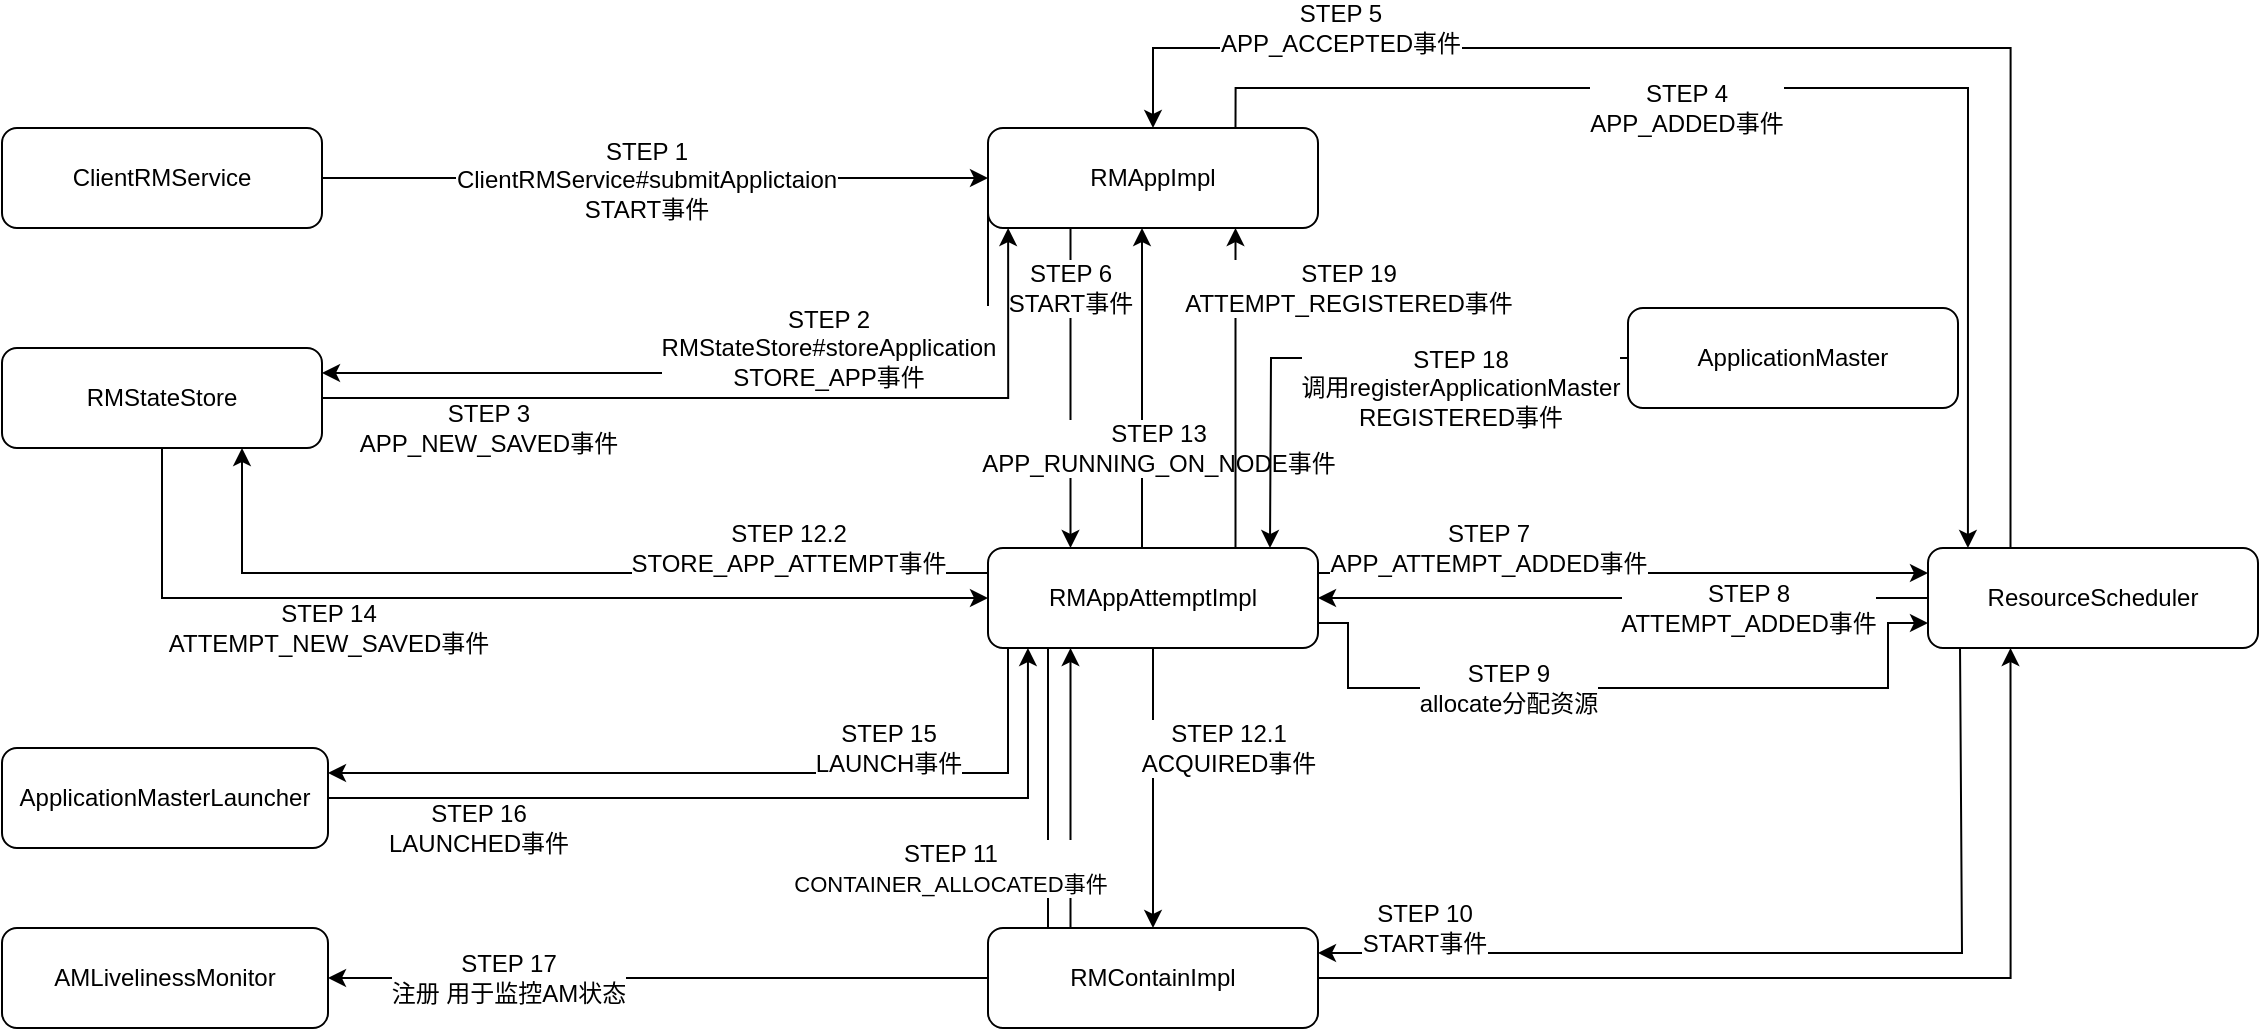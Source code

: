 <mxfile version="12.2.6" type="github" pages="1">
  <diagram id="zChnUbs21k4LyGYpCQM4" name="Page-1">
    <mxGraphModel dx="1666" dy="803" grid="1" gridSize="10" guides="1" tooltips="1" connect="1" arrows="1" fold="1" page="1" pageScale="1" pageWidth="826" pageHeight="1169" math="0" shadow="0">
      <root>
        <mxCell id="0"/>
        <mxCell id="1" parent="0"/>
        <mxCell id="tXMc1olfVPZyjSrxy6uh-15" style="edgeStyle=orthogonalEdgeStyle;rounded=0;orthogonalLoop=1;jettySize=auto;html=1;" edge="1" parent="1" source="tXMc1olfVPZyjSrxy6uh-8" target="tXMc1olfVPZyjSrxy6uh-9">
          <mxGeometry relative="1" as="geometry"/>
        </mxCell>
        <mxCell id="tXMc1olfVPZyjSrxy6uh-16" value="&lt;span style=&quot;white-space: normal&quot;&gt;STEP 1&lt;/span&gt;&lt;br&gt;&lt;span style=&quot;white-space: normal&quot;&gt;ClientRMService#submitApplictaion&lt;/span&gt;&lt;br&gt;START事件" style="text;html=1;resizable=0;points=[];align=center;verticalAlign=middle;labelBackgroundColor=#ffffff;" vertex="1" connectable="0" parent="tXMc1olfVPZyjSrxy6uh-15">
          <mxGeometry x="-0.027" y="-1" relative="1" as="geometry">
            <mxPoint as="offset"/>
          </mxGeometry>
        </mxCell>
        <mxCell id="tXMc1olfVPZyjSrxy6uh-8" value="ClientRMService&lt;br&gt;" style="rounded=1;whiteSpace=wrap;html=1;" vertex="1" parent="1">
          <mxGeometry y="100" width="160" height="50" as="geometry"/>
        </mxCell>
        <mxCell id="tXMc1olfVPZyjSrxy6uh-17" style="edgeStyle=orthogonalEdgeStyle;rounded=0;orthogonalLoop=1;jettySize=auto;html=1;exitX=0;exitY=0.75;exitDx=0;exitDy=0;entryX=1;entryY=0.25;entryDx=0;entryDy=0;" edge="1" parent="1" source="tXMc1olfVPZyjSrxy6uh-9" target="tXMc1olfVPZyjSrxy6uh-11">
          <mxGeometry relative="1" as="geometry">
            <Array as="points">
              <mxPoint x="493" y="223"/>
            </Array>
          </mxGeometry>
        </mxCell>
        <mxCell id="tXMc1olfVPZyjSrxy6uh-19" value="STEP 2&lt;br&gt;RMStateStore#storeApplication&lt;br&gt;STORE_APP事件" style="text;html=1;resizable=0;points=[];align=center;verticalAlign=middle;labelBackgroundColor=#ffffff;" vertex="1" connectable="0" parent="tXMc1olfVPZyjSrxy6uh-17">
          <mxGeometry x="-0.258" relative="1" as="geometry">
            <mxPoint x="-10" y="-13" as="offset"/>
          </mxGeometry>
        </mxCell>
        <mxCell id="tXMc1olfVPZyjSrxy6uh-21" style="edgeStyle=orthogonalEdgeStyle;rounded=0;orthogonalLoop=1;jettySize=auto;html=1;exitX=0.75;exitY=0;exitDx=0;exitDy=0;entryX=0.121;entryY=0;entryDx=0;entryDy=0;entryPerimeter=0;" edge="1" parent="1" source="tXMc1olfVPZyjSrxy6uh-9" target="tXMc1olfVPZyjSrxy6uh-12">
          <mxGeometry relative="1" as="geometry"/>
        </mxCell>
        <mxCell id="tXMc1olfVPZyjSrxy6uh-24" value="STEP 4&lt;br&gt;APP_ADDED事件" style="text;html=1;resizable=0;points=[];align=center;verticalAlign=middle;labelBackgroundColor=#ffffff;" vertex="1" connectable="0" parent="tXMc1olfVPZyjSrxy6uh-21">
          <mxGeometry x="-0.14" relative="1" as="geometry">
            <mxPoint x="-20" y="10" as="offset"/>
          </mxGeometry>
        </mxCell>
        <mxCell id="tXMc1olfVPZyjSrxy6uh-26" style="edgeStyle=orthogonalEdgeStyle;rounded=0;orthogonalLoop=1;jettySize=auto;html=1;exitX=0.25;exitY=1;exitDx=0;exitDy=0;entryX=0.25;entryY=0;entryDx=0;entryDy=0;" edge="1" parent="1" source="tXMc1olfVPZyjSrxy6uh-9" target="tXMc1olfVPZyjSrxy6uh-10">
          <mxGeometry relative="1" as="geometry"/>
        </mxCell>
        <mxCell id="tXMc1olfVPZyjSrxy6uh-27" value="STEP 6&lt;br&gt;START事件" style="text;html=1;resizable=0;points=[];align=center;verticalAlign=middle;labelBackgroundColor=#ffffff;" vertex="1" connectable="0" parent="tXMc1olfVPZyjSrxy6uh-26">
          <mxGeometry x="0.487" y="-1" relative="1" as="geometry">
            <mxPoint y="-89" as="offset"/>
          </mxGeometry>
        </mxCell>
        <mxCell id="tXMc1olfVPZyjSrxy6uh-9" value="RMAppImpl" style="rounded=1;whiteSpace=wrap;html=1;" vertex="1" parent="1">
          <mxGeometry x="493" y="100" width="165" height="50" as="geometry"/>
        </mxCell>
        <mxCell id="tXMc1olfVPZyjSrxy6uh-28" style="edgeStyle=orthogonalEdgeStyle;rounded=0;orthogonalLoop=1;jettySize=auto;html=1;exitX=1;exitY=0.25;exitDx=0;exitDy=0;entryX=0;entryY=0.25;entryDx=0;entryDy=0;" edge="1" parent="1" source="tXMc1olfVPZyjSrxy6uh-10" target="tXMc1olfVPZyjSrxy6uh-12">
          <mxGeometry relative="1" as="geometry"/>
        </mxCell>
        <mxCell id="tXMc1olfVPZyjSrxy6uh-29" value="STEP 7&lt;br&gt;APP_ATTEMPT_ADDED事件" style="text;html=1;resizable=0;points=[];align=center;verticalAlign=middle;labelBackgroundColor=#ffffff;" vertex="1" connectable="0" parent="tXMc1olfVPZyjSrxy6uh-28">
          <mxGeometry x="-0.297" y="1" relative="1" as="geometry">
            <mxPoint x="-22" y="-12" as="offset"/>
          </mxGeometry>
        </mxCell>
        <mxCell id="tXMc1olfVPZyjSrxy6uh-32" style="edgeStyle=orthogonalEdgeStyle;rounded=0;orthogonalLoop=1;jettySize=auto;html=1;exitX=1;exitY=0.75;exitDx=0;exitDy=0;entryX=0;entryY=0.75;entryDx=0;entryDy=0;" edge="1" parent="1" source="tXMc1olfVPZyjSrxy6uh-10" target="tXMc1olfVPZyjSrxy6uh-12">
          <mxGeometry relative="1" as="geometry">
            <Array as="points">
              <mxPoint x="673" y="348"/>
              <mxPoint x="673" y="380"/>
              <mxPoint x="943" y="380"/>
              <mxPoint x="943" y="348"/>
            </Array>
          </mxGeometry>
        </mxCell>
        <mxCell id="tXMc1olfVPZyjSrxy6uh-33" value="STEP 9&lt;br&gt;allocate分配资源" style="text;html=1;resizable=0;points=[];align=center;verticalAlign=middle;labelBackgroundColor=#ffffff;" vertex="1" connectable="0" parent="tXMc1olfVPZyjSrxy6uh-32">
          <mxGeometry x="-0.447" relative="1" as="geometry">
            <mxPoint x="25" as="offset"/>
          </mxGeometry>
        </mxCell>
        <mxCell id="tXMc1olfVPZyjSrxy6uh-41" style="edgeStyle=orthogonalEdgeStyle;rounded=0;orthogonalLoop=1;jettySize=auto;html=1;entryX=0.5;entryY=0;entryDx=0;entryDy=0;" edge="1" parent="1" source="tXMc1olfVPZyjSrxy6uh-10" target="tXMc1olfVPZyjSrxy6uh-14">
          <mxGeometry relative="1" as="geometry"/>
        </mxCell>
        <mxCell id="tXMc1olfVPZyjSrxy6uh-42" value="STEP 12.1&lt;br&gt;ACQUIRED事件" style="text;html=1;resizable=0;points=[];align=center;verticalAlign=middle;labelBackgroundColor=#ffffff;" vertex="1" connectable="0" parent="tXMc1olfVPZyjSrxy6uh-41">
          <mxGeometry y="44" relative="1" as="geometry">
            <mxPoint x="-7" y="-20" as="offset"/>
          </mxGeometry>
        </mxCell>
        <mxCell id="tXMc1olfVPZyjSrxy6uh-43" style="edgeStyle=orthogonalEdgeStyle;rounded=0;orthogonalLoop=1;jettySize=auto;html=1;exitX=0;exitY=0.25;exitDx=0;exitDy=0;entryX=0.75;entryY=1;entryDx=0;entryDy=0;" edge="1" parent="1" source="tXMc1olfVPZyjSrxy6uh-10" target="tXMc1olfVPZyjSrxy6uh-11">
          <mxGeometry relative="1" as="geometry"/>
        </mxCell>
        <mxCell id="tXMc1olfVPZyjSrxy6uh-44" value="STEP 12.2&lt;br&gt;STORE_APP_ATTEMPT事件" style="text;html=1;resizable=0;points=[];align=center;verticalAlign=middle;labelBackgroundColor=#ffffff;" vertex="1" connectable="0" parent="tXMc1olfVPZyjSrxy6uh-43">
          <mxGeometry x="-0.656" y="-1" relative="1" as="geometry">
            <mxPoint x="-25" y="-12" as="offset"/>
          </mxGeometry>
        </mxCell>
        <mxCell id="tXMc1olfVPZyjSrxy6uh-45" style="edgeStyle=orthogonalEdgeStyle;rounded=0;orthogonalLoop=1;jettySize=auto;html=1;" edge="1" parent="1" source="tXMc1olfVPZyjSrxy6uh-10" target="tXMc1olfVPZyjSrxy6uh-9">
          <mxGeometry relative="1" as="geometry">
            <Array as="points">
              <mxPoint x="570" y="220"/>
              <mxPoint x="570" y="220"/>
            </Array>
          </mxGeometry>
        </mxCell>
        <mxCell id="tXMc1olfVPZyjSrxy6uh-46" value="STEP 13&lt;br&gt;APP_RUNNING_ON_NODE事件" style="text;html=1;resizable=0;points=[];align=center;verticalAlign=middle;labelBackgroundColor=#ffffff;" vertex="1" connectable="0" parent="tXMc1olfVPZyjSrxy6uh-45">
          <mxGeometry x="0.388" y="-1" relative="1" as="geometry">
            <mxPoint x="6.5" y="61" as="offset"/>
          </mxGeometry>
        </mxCell>
        <mxCell id="tXMc1olfVPZyjSrxy6uh-51" style="edgeStyle=orthogonalEdgeStyle;rounded=0;orthogonalLoop=1;jettySize=auto;html=1;exitX=0.067;exitY=1;exitDx=0;exitDy=0;entryX=1;entryY=0.25;entryDx=0;entryDy=0;exitPerimeter=0;" edge="1" parent="1" source="tXMc1olfVPZyjSrxy6uh-10" target="tXMc1olfVPZyjSrxy6uh-50">
          <mxGeometry relative="1" as="geometry">
            <Array as="points">
              <mxPoint x="503" y="360"/>
              <mxPoint x="503" y="423"/>
            </Array>
          </mxGeometry>
        </mxCell>
        <mxCell id="tXMc1olfVPZyjSrxy6uh-54" value="STEP 15&lt;br&gt;LAUNCH事件" style="text;html=1;resizable=0;points=[];align=center;verticalAlign=middle;labelBackgroundColor=#ffffff;" vertex="1" connectable="0" parent="tXMc1olfVPZyjSrxy6uh-51">
          <mxGeometry x="-0.371" y="-2" relative="1" as="geometry">
            <mxPoint x="3" y="-11" as="offset"/>
          </mxGeometry>
        </mxCell>
        <mxCell id="tXMc1olfVPZyjSrxy6uh-57" style="edgeStyle=orthogonalEdgeStyle;rounded=0;orthogonalLoop=1;jettySize=auto;html=1;entryX=1;entryY=0.5;entryDx=0;entryDy=0;exitX=0.158;exitY=1;exitDx=0;exitDy=0;exitPerimeter=0;" edge="1" parent="1" source="tXMc1olfVPZyjSrxy6uh-10" target="tXMc1olfVPZyjSrxy6uh-56">
          <mxGeometry relative="1" as="geometry">
            <Array as="points">
              <mxPoint x="523" y="360"/>
              <mxPoint x="523" y="525"/>
            </Array>
          </mxGeometry>
        </mxCell>
        <mxCell id="tXMc1olfVPZyjSrxy6uh-58" value="STEP 17&lt;br&gt;注册 用于监控AM状态" style="text;html=1;resizable=0;points=[];align=center;verticalAlign=middle;labelBackgroundColor=#ffffff;" vertex="1" connectable="0" parent="tXMc1olfVPZyjSrxy6uh-57">
          <mxGeometry x="0.728" relative="1" as="geometry">
            <mxPoint x="18" as="offset"/>
          </mxGeometry>
        </mxCell>
        <mxCell id="tXMc1olfVPZyjSrxy6uh-61" style="edgeStyle=orthogonalEdgeStyle;rounded=0;orthogonalLoop=1;jettySize=auto;html=1;exitX=0.75;exitY=0;exitDx=0;exitDy=0;entryX=0.75;entryY=1;entryDx=0;entryDy=0;" edge="1" parent="1" source="tXMc1olfVPZyjSrxy6uh-10" target="tXMc1olfVPZyjSrxy6uh-9">
          <mxGeometry relative="1" as="geometry"/>
        </mxCell>
        <mxCell id="tXMc1olfVPZyjSrxy6uh-62" value="STEP 19&lt;br&gt;ATTEMPT_REGISTERED事件" style="text;html=1;resizable=0;points=[];align=center;verticalAlign=middle;labelBackgroundColor=#ffffff;" vertex="1" connectable="0" parent="tXMc1olfVPZyjSrxy6uh-61">
          <mxGeometry x="0.55" y="-1" relative="1" as="geometry">
            <mxPoint x="55" y="-6" as="offset"/>
          </mxGeometry>
        </mxCell>
        <mxCell id="tXMc1olfVPZyjSrxy6uh-10" value="RMAppAttemptImpl" style="rounded=1;whiteSpace=wrap;html=1;" vertex="1" parent="1">
          <mxGeometry x="493" y="310" width="165" height="50" as="geometry"/>
        </mxCell>
        <mxCell id="tXMc1olfVPZyjSrxy6uh-18" style="edgeStyle=orthogonalEdgeStyle;rounded=0;orthogonalLoop=1;jettySize=auto;html=1;entryX=0.061;entryY=1;entryDx=0;entryDy=0;entryPerimeter=0;" edge="1" parent="1" source="tXMc1olfVPZyjSrxy6uh-11" target="tXMc1olfVPZyjSrxy6uh-9">
          <mxGeometry relative="1" as="geometry"/>
        </mxCell>
        <mxCell id="tXMc1olfVPZyjSrxy6uh-20" value="STEP 3&lt;br&gt;APP_NEW_SAVED事件" style="text;html=1;resizable=0;points=[];align=center;verticalAlign=middle;labelBackgroundColor=#ffffff;" vertex="1" connectable="0" parent="tXMc1olfVPZyjSrxy6uh-18">
          <mxGeometry x="-0.598" y="-1" relative="1" as="geometry">
            <mxPoint x="-3" y="14" as="offset"/>
          </mxGeometry>
        </mxCell>
        <mxCell id="tXMc1olfVPZyjSrxy6uh-48" style="edgeStyle=orthogonalEdgeStyle;rounded=0;orthogonalLoop=1;jettySize=auto;html=1;entryX=0;entryY=0.5;entryDx=0;entryDy=0;exitX=0.5;exitY=1;exitDx=0;exitDy=0;" edge="1" parent="1" source="tXMc1olfVPZyjSrxy6uh-11" target="tXMc1olfVPZyjSrxy6uh-10">
          <mxGeometry relative="1" as="geometry"/>
        </mxCell>
        <mxCell id="tXMc1olfVPZyjSrxy6uh-49" value="STEP 14&lt;br&gt;ATTEMPT_NEW_SAVED事件" style="text;html=1;resizable=0;points=[];align=center;verticalAlign=middle;labelBackgroundColor=#ffffff;" vertex="1" connectable="0" parent="tXMc1olfVPZyjSrxy6uh-48">
          <mxGeometry x="-0.693" y="44" relative="1" as="geometry">
            <mxPoint x="83" y="59" as="offset"/>
          </mxGeometry>
        </mxCell>
        <mxCell id="tXMc1olfVPZyjSrxy6uh-11" value="RMStateStore" style="rounded=1;whiteSpace=wrap;html=1;" vertex="1" parent="1">
          <mxGeometry y="210" width="160" height="50" as="geometry"/>
        </mxCell>
        <mxCell id="tXMc1olfVPZyjSrxy6uh-23" style="edgeStyle=orthogonalEdgeStyle;rounded=0;orthogonalLoop=1;jettySize=auto;html=1;exitX=0.25;exitY=0;exitDx=0;exitDy=0;entryX=0.5;entryY=0;entryDx=0;entryDy=0;" edge="1" parent="1" source="tXMc1olfVPZyjSrxy6uh-12" target="tXMc1olfVPZyjSrxy6uh-9">
          <mxGeometry relative="1" as="geometry">
            <Array as="points">
              <mxPoint x="1004" y="60"/>
              <mxPoint x="576" y="60"/>
            </Array>
          </mxGeometry>
        </mxCell>
        <mxCell id="tXMc1olfVPZyjSrxy6uh-25" value="STEP 5&lt;br&gt;APP_ACCEPTED事件" style="text;html=1;resizable=0;points=[];align=center;verticalAlign=middle;labelBackgroundColor=#ffffff;" vertex="1" connectable="0" parent="tXMc1olfVPZyjSrxy6uh-23">
          <mxGeometry x="0.674" y="-1" relative="1" as="geometry">
            <mxPoint x="16" y="-9" as="offset"/>
          </mxGeometry>
        </mxCell>
        <mxCell id="tXMc1olfVPZyjSrxy6uh-30" style="edgeStyle=orthogonalEdgeStyle;rounded=0;orthogonalLoop=1;jettySize=auto;html=1;entryX=1;entryY=0.5;entryDx=0;entryDy=0;" edge="1" parent="1" source="tXMc1olfVPZyjSrxy6uh-12" target="tXMc1olfVPZyjSrxy6uh-10">
          <mxGeometry relative="1" as="geometry"/>
        </mxCell>
        <mxCell id="tXMc1olfVPZyjSrxy6uh-31" value="STEP 8&lt;br&gt;ATTEMPT_ADDED事件" style="text;html=1;resizable=0;points=[];align=center;verticalAlign=middle;labelBackgroundColor=#ffffff;" vertex="1" connectable="0" parent="tXMc1olfVPZyjSrxy6uh-30">
          <mxGeometry x="-0.607" y="4" relative="1" as="geometry">
            <mxPoint x="-30" y="1" as="offset"/>
          </mxGeometry>
        </mxCell>
        <mxCell id="tXMc1olfVPZyjSrxy6uh-34" style="edgeStyle=orthogonalEdgeStyle;rounded=0;orthogonalLoop=1;jettySize=auto;html=1;exitX=0.097;exitY=0.98;exitDx=0;exitDy=0;entryX=1;entryY=0.25;entryDx=0;entryDy=0;exitPerimeter=0;" edge="1" parent="1" source="tXMc1olfVPZyjSrxy6uh-12" target="tXMc1olfVPZyjSrxy6uh-14">
          <mxGeometry relative="1" as="geometry">
            <Array as="points">
              <mxPoint x="980" y="359"/>
              <mxPoint x="980" y="513"/>
            </Array>
          </mxGeometry>
        </mxCell>
        <mxCell id="tXMc1olfVPZyjSrxy6uh-36" value="STEP 10&lt;br&gt;START事件" style="text;html=1;resizable=0;points=[];align=center;verticalAlign=middle;labelBackgroundColor=#ffffff;" vertex="1" connectable="0" parent="tXMc1olfVPZyjSrxy6uh-34">
          <mxGeometry x="0.853" y="-1" relative="1" as="geometry">
            <mxPoint x="17.5" y="-12" as="offset"/>
          </mxGeometry>
        </mxCell>
        <mxCell id="tXMc1olfVPZyjSrxy6uh-12" value="ResourceScheduler" style="rounded=1;whiteSpace=wrap;html=1;" vertex="1" parent="1">
          <mxGeometry x="963" y="310" width="165" height="50" as="geometry"/>
        </mxCell>
        <mxCell id="tXMc1olfVPZyjSrxy6uh-59" style="edgeStyle=orthogonalEdgeStyle;rounded=0;orthogonalLoop=1;jettySize=auto;html=1;" edge="1" parent="1" source="tXMc1olfVPZyjSrxy6uh-13">
          <mxGeometry relative="1" as="geometry">
            <mxPoint x="634" y="310" as="targetPoint"/>
          </mxGeometry>
        </mxCell>
        <mxCell id="tXMc1olfVPZyjSrxy6uh-60" value="STEP 18&lt;br&gt;调用registerApplicationMaster&lt;br&gt;REGISTERED事件" style="text;html=1;resizable=0;points=[];align=center;verticalAlign=middle;labelBackgroundColor=#ffffff;" vertex="1" connectable="0" parent="tXMc1olfVPZyjSrxy6uh-59">
          <mxGeometry x="-0.623" relative="1" as="geometry">
            <mxPoint x="-33" y="15" as="offset"/>
          </mxGeometry>
        </mxCell>
        <mxCell id="tXMc1olfVPZyjSrxy6uh-13" value="ApplicationMaster" style="rounded=1;whiteSpace=wrap;html=1;" vertex="1" parent="1">
          <mxGeometry x="813" y="190" width="165" height="50" as="geometry"/>
        </mxCell>
        <mxCell id="tXMc1olfVPZyjSrxy6uh-35" style="edgeStyle=orthogonalEdgeStyle;rounded=0;orthogonalLoop=1;jettySize=auto;html=1;entryX=0.25;entryY=1;entryDx=0;entryDy=0;" edge="1" parent="1" source="tXMc1olfVPZyjSrxy6uh-14" target="tXMc1olfVPZyjSrxy6uh-12">
          <mxGeometry relative="1" as="geometry"/>
        </mxCell>
        <mxCell id="tXMc1olfVPZyjSrxy6uh-38" style="edgeStyle=orthogonalEdgeStyle;rounded=0;orthogonalLoop=1;jettySize=auto;html=1;exitX=0.25;exitY=0;exitDx=0;exitDy=0;entryX=0.25;entryY=1;entryDx=0;entryDy=0;" edge="1" parent="1" source="tXMc1olfVPZyjSrxy6uh-14" target="tXMc1olfVPZyjSrxy6uh-10">
          <mxGeometry relative="1" as="geometry"/>
        </mxCell>
        <mxCell id="tXMc1olfVPZyjSrxy6uh-39" value="STEP 11&lt;br&gt;&lt;span style=&quot;font-size: 11px&quot;&gt;CONTAINER_ALLOCATED事件&lt;/span&gt;" style="text;html=1;resizable=0;points=[];align=center;verticalAlign=middle;labelBackgroundColor=#ffffff;" vertex="1" connectable="0" parent="tXMc1olfVPZyjSrxy6uh-38">
          <mxGeometry x="0.014" y="-2" relative="1" as="geometry">
            <mxPoint x="-63" y="41" as="offset"/>
          </mxGeometry>
        </mxCell>
        <mxCell id="tXMc1olfVPZyjSrxy6uh-14" value="RMContainImpl" style="rounded=1;whiteSpace=wrap;html=1;" vertex="1" parent="1">
          <mxGeometry x="493" y="500" width="165" height="50" as="geometry"/>
        </mxCell>
        <mxCell id="tXMc1olfVPZyjSrxy6uh-53" style="edgeStyle=orthogonalEdgeStyle;rounded=0;orthogonalLoop=1;jettySize=auto;html=1;entryX=0.121;entryY=1;entryDx=0;entryDy=0;entryPerimeter=0;" edge="1" parent="1" source="tXMc1olfVPZyjSrxy6uh-50" target="tXMc1olfVPZyjSrxy6uh-10">
          <mxGeometry relative="1" as="geometry"/>
        </mxCell>
        <mxCell id="tXMc1olfVPZyjSrxy6uh-55" value="STEP 16&lt;br&gt;LAUNCHED事件" style="text;html=1;resizable=0;points=[];align=center;verticalAlign=middle;labelBackgroundColor=#ffffff;" vertex="1" connectable="0" parent="tXMc1olfVPZyjSrxy6uh-53">
          <mxGeometry x="-0.666" y="-3" relative="1" as="geometry">
            <mxPoint x="4" y="12" as="offset"/>
          </mxGeometry>
        </mxCell>
        <mxCell id="tXMc1olfVPZyjSrxy6uh-50" value="ApplicationMasterLauncher" style="rounded=1;whiteSpace=wrap;html=1;" vertex="1" parent="1">
          <mxGeometry y="410" width="163" height="50" as="geometry"/>
        </mxCell>
        <mxCell id="tXMc1olfVPZyjSrxy6uh-56" value="AMLivelinessMonitor" style="rounded=1;whiteSpace=wrap;html=1;" vertex="1" parent="1">
          <mxGeometry y="500" width="163" height="50" as="geometry"/>
        </mxCell>
      </root>
    </mxGraphModel>
  </diagram>
</mxfile>
